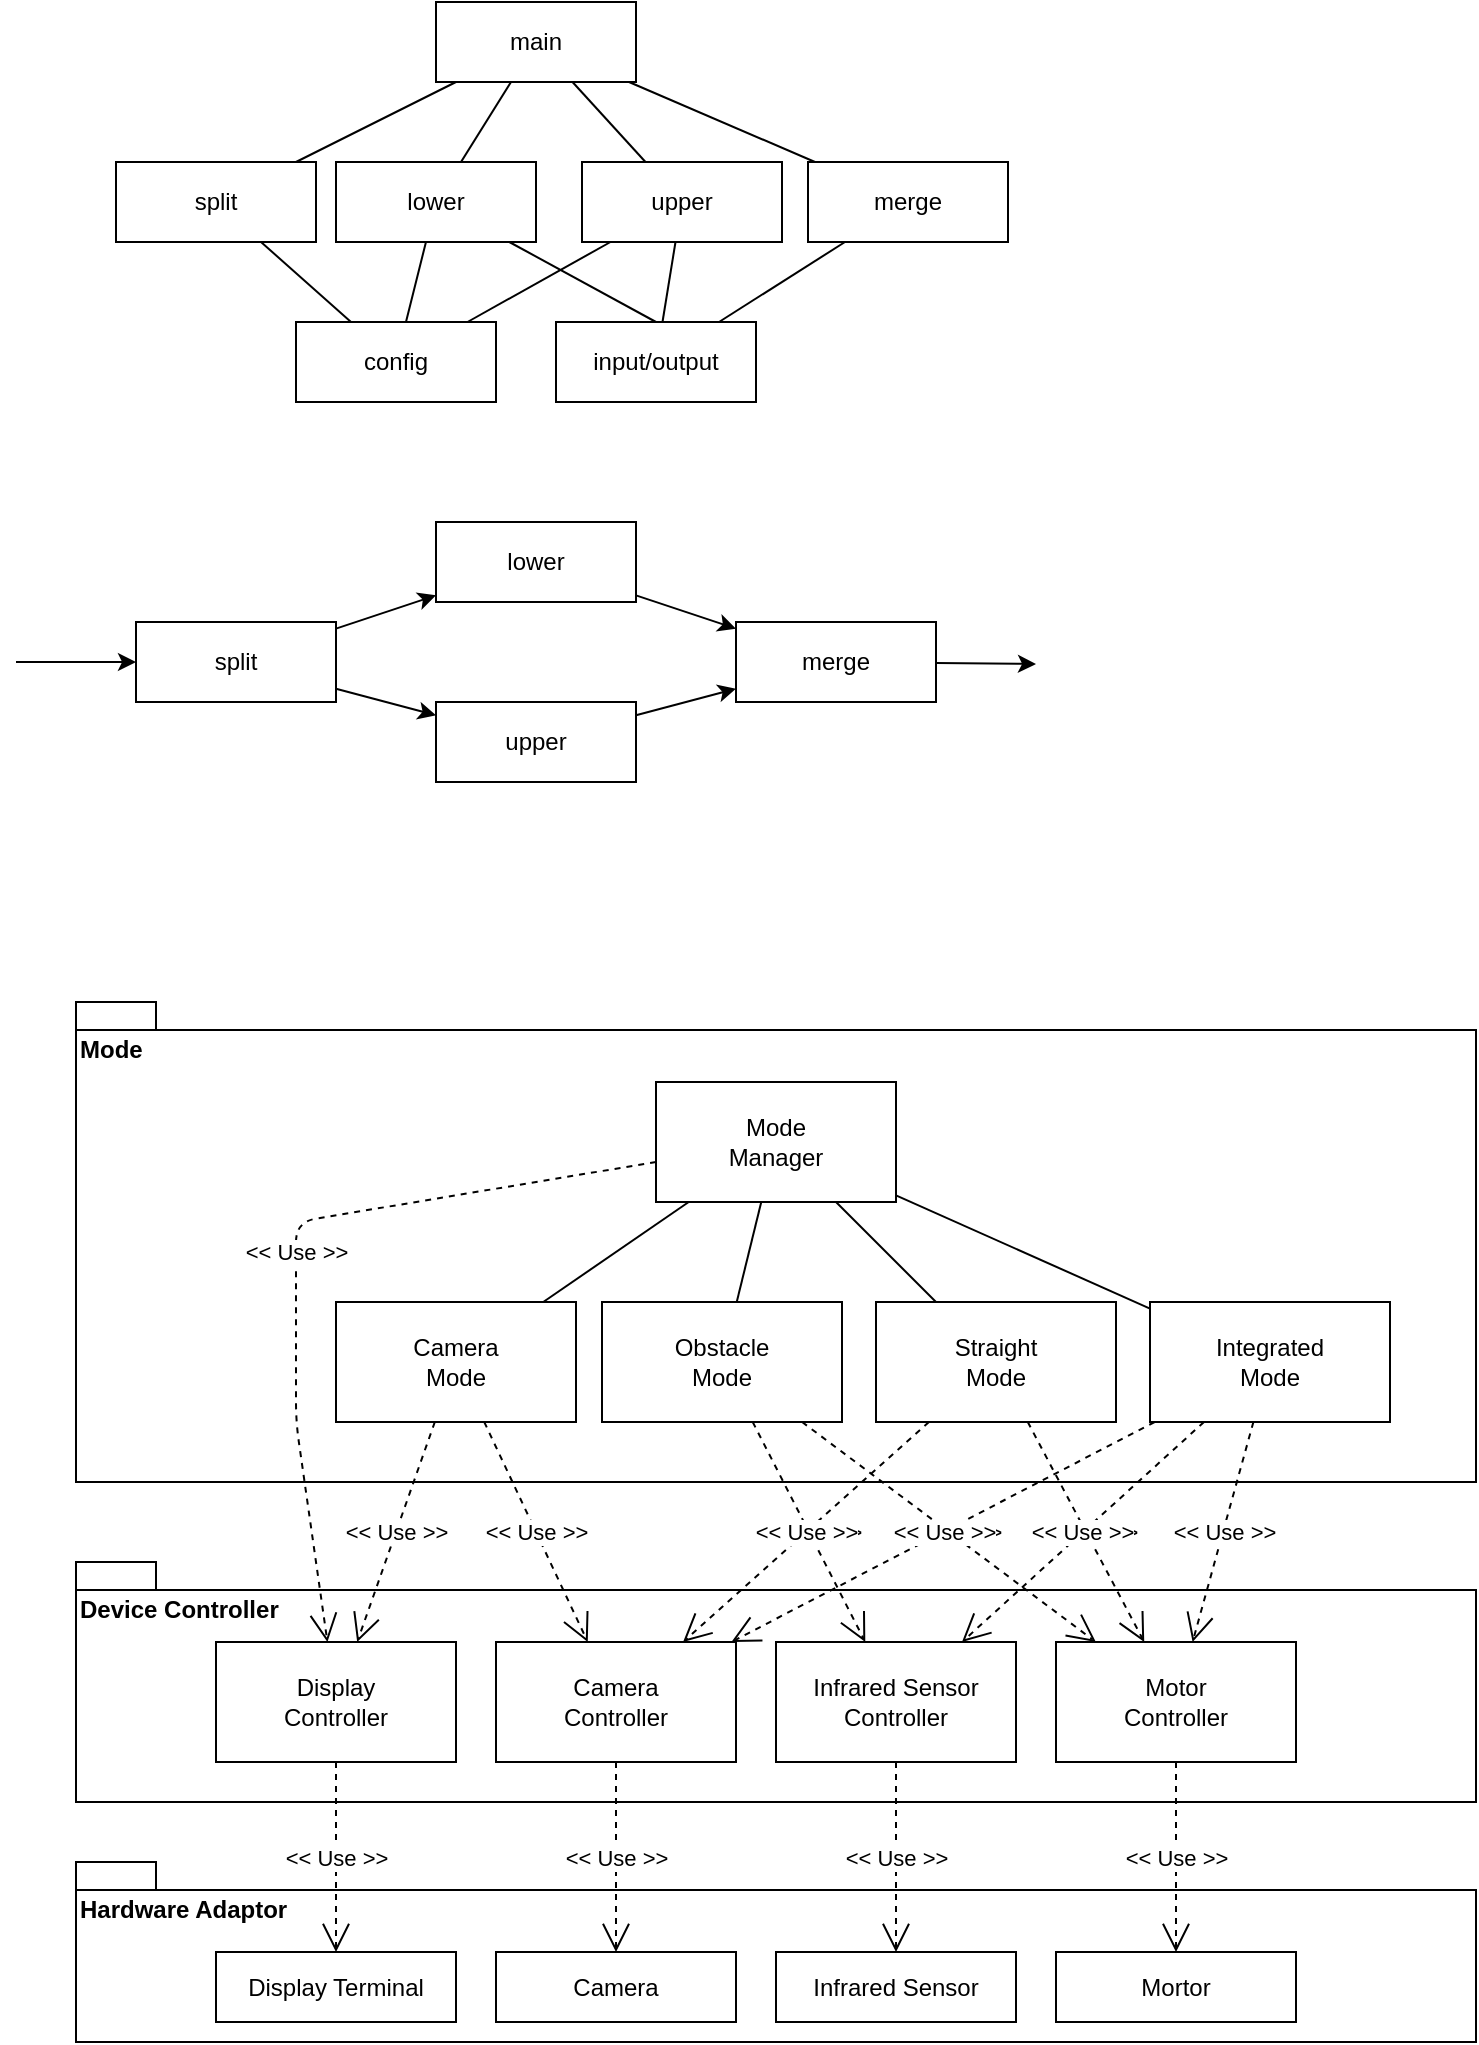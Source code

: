 <mxfile version="12.1.9" type="github" pages="1">
  <diagram id="GqkaJM9YWcRdEgWwe7jv" name="Page-1">
    <mxGraphModel dx="854" dy="436" grid="1" gridSize="10" guides="1" tooltips="1" connect="1" arrows="1" fold="1" page="1" pageScale="1" pageWidth="827" pageHeight="1169" math="0" shadow="0">
      <root>
        <mxCell id="0"/>
        <mxCell id="1" parent="0"/>
        <mxCell id="NLvDaeGnBo0QT0uKcd2r-38" value="Mode" style="shape=folder;fontStyle=1;spacingTop=10;tabWidth=40;tabHeight=14;tabPosition=left;html=1;verticalAlign=top;align=left;" vertex="1" parent="1">
          <mxGeometry x="90" y="570" width="700" height="240" as="geometry"/>
        </mxCell>
        <mxCell id="NLvDaeGnBo0QT0uKcd2r-1" value="main" style="rounded=0;whiteSpace=wrap;html=1;" vertex="1" parent="1">
          <mxGeometry x="270" y="70" width="100" height="40" as="geometry"/>
        </mxCell>
        <mxCell id="NLvDaeGnBo0QT0uKcd2r-2" value="split" style="rounded=0;whiteSpace=wrap;html=1;" vertex="1" parent="1">
          <mxGeometry x="110" y="150" width="100" height="40" as="geometry"/>
        </mxCell>
        <mxCell id="NLvDaeGnBo0QT0uKcd2r-3" value="lower" style="rounded=0;whiteSpace=wrap;html=1;" vertex="1" parent="1">
          <mxGeometry x="220" y="150" width="100" height="40" as="geometry"/>
        </mxCell>
        <mxCell id="NLvDaeGnBo0QT0uKcd2r-4" value="upper" style="rounded=0;whiteSpace=wrap;html=1;" vertex="1" parent="1">
          <mxGeometry x="343" y="150" width="100" height="40" as="geometry"/>
        </mxCell>
        <mxCell id="NLvDaeGnBo0QT0uKcd2r-5" value="merge" style="rounded=0;whiteSpace=wrap;html=1;" vertex="1" parent="1">
          <mxGeometry x="456" y="150" width="100" height="40" as="geometry"/>
        </mxCell>
        <mxCell id="NLvDaeGnBo0QT0uKcd2r-6" value="config" style="rounded=0;whiteSpace=wrap;html=1;" vertex="1" parent="1">
          <mxGeometry x="200" y="230" width="100" height="40" as="geometry"/>
        </mxCell>
        <mxCell id="NLvDaeGnBo0QT0uKcd2r-7" value="input/output" style="rounded=0;whiteSpace=wrap;html=1;" vertex="1" parent="1">
          <mxGeometry x="330" y="230" width="100" height="40" as="geometry"/>
        </mxCell>
        <mxCell id="NLvDaeGnBo0QT0uKcd2r-12" value="" style="endArrow=none;html=1;" edge="1" parent="1" source="NLvDaeGnBo0QT0uKcd2r-2" target="NLvDaeGnBo0QT0uKcd2r-1">
          <mxGeometry width="50" height="50" relative="1" as="geometry">
            <mxPoint x="130" y="340" as="sourcePoint"/>
            <mxPoint x="180" y="290" as="targetPoint"/>
          </mxGeometry>
        </mxCell>
        <mxCell id="NLvDaeGnBo0QT0uKcd2r-13" value="" style="endArrow=none;html=1;" edge="1" parent="1" source="NLvDaeGnBo0QT0uKcd2r-3" target="NLvDaeGnBo0QT0uKcd2r-1">
          <mxGeometry width="50" height="50" relative="1" as="geometry">
            <mxPoint x="225" y="160" as="sourcePoint"/>
            <mxPoint x="295" y="120" as="targetPoint"/>
          </mxGeometry>
        </mxCell>
        <mxCell id="NLvDaeGnBo0QT0uKcd2r-14" value="" style="endArrow=none;html=1;" edge="1" parent="1" source="NLvDaeGnBo0QT0uKcd2r-4" target="NLvDaeGnBo0QT0uKcd2r-1">
          <mxGeometry width="50" height="50" relative="1" as="geometry">
            <mxPoint x="307.5" y="160" as="sourcePoint"/>
            <mxPoint x="322.5" y="120" as="targetPoint"/>
          </mxGeometry>
        </mxCell>
        <mxCell id="NLvDaeGnBo0QT0uKcd2r-15" value="" style="endArrow=none;html=1;" edge="1" parent="1" source="NLvDaeGnBo0QT0uKcd2r-5" target="NLvDaeGnBo0QT0uKcd2r-1">
          <mxGeometry width="50" height="50" relative="1" as="geometry">
            <mxPoint x="399.75" y="160" as="sourcePoint"/>
            <mxPoint x="353.25" y="120" as="targetPoint"/>
          </mxGeometry>
        </mxCell>
        <mxCell id="NLvDaeGnBo0QT0uKcd2r-16" value="" style="endArrow=none;html=1;" edge="1" parent="1" source="NLvDaeGnBo0QT0uKcd2r-5" target="NLvDaeGnBo0QT0uKcd2r-7">
          <mxGeometry width="50" height="50" relative="1" as="geometry">
            <mxPoint x="466" y="160.583" as="sourcePoint"/>
            <mxPoint x="360" y="119.417" as="targetPoint"/>
          </mxGeometry>
        </mxCell>
        <mxCell id="NLvDaeGnBo0QT0uKcd2r-17" value="" style="endArrow=none;html=1;" edge="1" parent="1" source="NLvDaeGnBo0QT0uKcd2r-4" target="NLvDaeGnBo0QT0uKcd2r-6">
          <mxGeometry width="50" height="50" relative="1" as="geometry">
            <mxPoint x="484.5" y="200" as="sourcePoint"/>
            <mxPoint x="421.5" y="240" as="targetPoint"/>
          </mxGeometry>
        </mxCell>
        <mxCell id="NLvDaeGnBo0QT0uKcd2r-18" value="" style="endArrow=none;html=1;" edge="1" parent="1" source="NLvDaeGnBo0QT0uKcd2r-2" target="NLvDaeGnBo0QT0uKcd2r-6">
          <mxGeometry width="50" height="50" relative="1" as="geometry">
            <mxPoint x="367.25" y="200" as="sourcePoint"/>
            <mxPoint x="295.75" y="240" as="targetPoint"/>
          </mxGeometry>
        </mxCell>
        <mxCell id="NLvDaeGnBo0QT0uKcd2r-19" value="" style="endArrow=none;html=1;entryX=0.5;entryY=0;entryDx=0;entryDy=0;" edge="1" parent="1" source="NLvDaeGnBo0QT0uKcd2r-3" target="NLvDaeGnBo0QT0uKcd2r-7">
          <mxGeometry width="50" height="50" relative="1" as="geometry">
            <mxPoint x="208.786" y="200" as="sourcePoint"/>
            <mxPoint x="305.75" y="250" as="targetPoint"/>
          </mxGeometry>
        </mxCell>
        <mxCell id="NLvDaeGnBo0QT0uKcd2r-20" value="" style="endArrow=none;html=1;" edge="1" parent="1" source="NLvDaeGnBo0QT0uKcd2r-4" target="NLvDaeGnBo0QT0uKcd2r-7">
          <mxGeometry width="50" height="50" relative="1" as="geometry">
            <mxPoint x="316.667" y="200" as="sourcePoint"/>
            <mxPoint x="390" y="240" as="targetPoint"/>
          </mxGeometry>
        </mxCell>
        <mxCell id="NLvDaeGnBo0QT0uKcd2r-21" value="" style="endArrow=none;html=1;" edge="1" parent="1" source="NLvDaeGnBo0QT0uKcd2r-3" target="NLvDaeGnBo0QT0uKcd2r-6">
          <mxGeometry width="50" height="50" relative="1" as="geometry">
            <mxPoint x="399.75" y="200" as="sourcePoint"/>
            <mxPoint x="393.25" y="240" as="targetPoint"/>
          </mxGeometry>
        </mxCell>
        <mxCell id="NLvDaeGnBo0QT0uKcd2r-22" value="lower" style="rounded=0;whiteSpace=wrap;html=1;" vertex="1" parent="1">
          <mxGeometry x="270" y="330" width="100" height="40" as="geometry"/>
        </mxCell>
        <mxCell id="NLvDaeGnBo0QT0uKcd2r-23" value="upper" style="rounded=0;whiteSpace=wrap;html=1;" vertex="1" parent="1">
          <mxGeometry x="270" y="420" width="100" height="40" as="geometry"/>
        </mxCell>
        <mxCell id="NLvDaeGnBo0QT0uKcd2r-24" value="split" style="rounded=0;whiteSpace=wrap;html=1;" vertex="1" parent="1">
          <mxGeometry x="120" y="380" width="100" height="40" as="geometry"/>
        </mxCell>
        <mxCell id="NLvDaeGnBo0QT0uKcd2r-25" value="merge" style="rounded=0;whiteSpace=wrap;html=1;" vertex="1" parent="1">
          <mxGeometry x="420" y="380" width="100" height="40" as="geometry"/>
        </mxCell>
        <mxCell id="NLvDaeGnBo0QT0uKcd2r-26" value="" style="endArrow=none;html=1;endFill=0;startArrow=classic;startFill=1;" edge="1" parent="1" source="NLvDaeGnBo0QT0uKcd2r-22" target="NLvDaeGnBo0QT0uKcd2r-24">
          <mxGeometry width="50" height="50" relative="1" as="geometry">
            <mxPoint x="275" y="200" as="sourcePoint"/>
            <mxPoint x="265" y="240" as="targetPoint"/>
          </mxGeometry>
        </mxCell>
        <mxCell id="NLvDaeGnBo0QT0uKcd2r-28" value="" style="endArrow=none;html=1;endFill=0;startArrow=classic;startFill=1;" edge="1" parent="1" source="NLvDaeGnBo0QT0uKcd2r-23" target="NLvDaeGnBo0QT0uKcd2r-24">
          <mxGeometry width="50" height="50" relative="1" as="geometry">
            <mxPoint x="280" y="376.667" as="sourcePoint"/>
            <mxPoint x="230" y="393.333" as="targetPoint"/>
          </mxGeometry>
        </mxCell>
        <mxCell id="NLvDaeGnBo0QT0uKcd2r-30" value="" style="endArrow=none;html=1;endFill=0;startArrow=classic;startFill=1;" edge="1" parent="1" source="NLvDaeGnBo0QT0uKcd2r-25" target="NLvDaeGnBo0QT0uKcd2r-22">
          <mxGeometry width="50" height="50" relative="1" as="geometry">
            <mxPoint x="280" y="376.667" as="sourcePoint"/>
            <mxPoint x="230" y="393.333" as="targetPoint"/>
          </mxGeometry>
        </mxCell>
        <mxCell id="NLvDaeGnBo0QT0uKcd2r-31" value="" style="endArrow=none;html=1;endFill=0;startArrow=classic;startFill=1;" edge="1" parent="1" source="NLvDaeGnBo0QT0uKcd2r-25" target="NLvDaeGnBo0QT0uKcd2r-23">
          <mxGeometry width="50" height="50" relative="1" as="geometry">
            <mxPoint x="430" y="393.333" as="sourcePoint"/>
            <mxPoint x="380" y="376.667" as="targetPoint"/>
          </mxGeometry>
        </mxCell>
        <mxCell id="NLvDaeGnBo0QT0uKcd2r-32" value="" style="endArrow=none;html=1;endFill=0;startArrow=classic;startFill=1;" edge="1" parent="1" source="NLvDaeGnBo0QT0uKcd2r-24">
          <mxGeometry width="50" height="50" relative="1" as="geometry">
            <mxPoint x="430" y="423.333" as="sourcePoint"/>
            <mxPoint x="60" y="400" as="targetPoint"/>
          </mxGeometry>
        </mxCell>
        <mxCell id="NLvDaeGnBo0QT0uKcd2r-34" value="" style="endArrow=none;html=1;endFill=0;startArrow=classic;startFill=1;" edge="1" parent="1" target="NLvDaeGnBo0QT0uKcd2r-25">
          <mxGeometry width="50" height="50" relative="1" as="geometry">
            <mxPoint x="570" y="401" as="sourcePoint"/>
            <mxPoint x="70" y="410" as="targetPoint"/>
          </mxGeometry>
        </mxCell>
        <mxCell id="NLvDaeGnBo0QT0uKcd2r-35" value="Mode&lt;br&gt;Manager" style="rounded=0;whiteSpace=wrap;html=1;" vertex="1" parent="1">
          <mxGeometry x="380" y="610" width="120" height="60" as="geometry"/>
        </mxCell>
        <mxCell id="NLvDaeGnBo0QT0uKcd2r-36" value="Camera&lt;br&gt;Mode" style="rounded=0;whiteSpace=wrap;html=1;" vertex="1" parent="1">
          <mxGeometry x="220" y="720" width="120" height="60" as="geometry"/>
        </mxCell>
        <mxCell id="NLvDaeGnBo0QT0uKcd2r-39" value="Obstacle&lt;br&gt;Mode" style="rounded=0;whiteSpace=wrap;html=1;" vertex="1" parent="1">
          <mxGeometry x="353" y="720" width="120" height="60" as="geometry"/>
        </mxCell>
        <mxCell id="NLvDaeGnBo0QT0uKcd2r-40" value="Straight&lt;br&gt;Mode" style="rounded=0;whiteSpace=wrap;html=1;" vertex="1" parent="1">
          <mxGeometry x="490" y="720" width="120" height="60" as="geometry"/>
        </mxCell>
        <mxCell id="NLvDaeGnBo0QT0uKcd2r-42" value="Integrated&lt;br&gt;Mode" style="rounded=0;whiteSpace=wrap;html=1;" vertex="1" parent="1">
          <mxGeometry x="627" y="720" width="120" height="60" as="geometry"/>
        </mxCell>
        <mxCell id="NLvDaeGnBo0QT0uKcd2r-45" value="Device Controller" style="shape=folder;fontStyle=1;spacingTop=10;tabWidth=40;tabHeight=14;tabPosition=left;html=1;verticalAlign=top;align=left;" vertex="1" parent="1">
          <mxGeometry x="90" y="850" width="700" height="120" as="geometry"/>
        </mxCell>
        <mxCell id="NLvDaeGnBo0QT0uKcd2r-46" value="Camera&lt;br&gt;Controller" style="rounded=0;whiteSpace=wrap;html=1;" vertex="1" parent="1">
          <mxGeometry x="300" y="890" width="120" height="60" as="geometry"/>
        </mxCell>
        <mxCell id="NLvDaeGnBo0QT0uKcd2r-48" value="Infrared Sensor&lt;br&gt;Controller" style="rounded=0;whiteSpace=wrap;html=1;" vertex="1" parent="1">
          <mxGeometry x="440" y="890" width="120" height="60" as="geometry"/>
        </mxCell>
        <mxCell id="NLvDaeGnBo0QT0uKcd2r-49" value="Motor&lt;br&gt;Controller" style="rounded=0;whiteSpace=wrap;html=1;" vertex="1" parent="1">
          <mxGeometry x="580" y="890" width="120" height="60" as="geometry"/>
        </mxCell>
        <mxCell id="NLvDaeGnBo0QT0uKcd2r-50" value="Display&lt;br&gt;Controller" style="rounded=0;whiteSpace=wrap;html=1;" vertex="1" parent="1">
          <mxGeometry x="160" y="890" width="120" height="60" as="geometry"/>
        </mxCell>
        <mxCell id="NLvDaeGnBo0QT0uKcd2r-51" value="Hardware Adaptor" style="shape=folder;fontStyle=1;spacingTop=10;tabWidth=40;tabHeight=14;tabPosition=left;html=1;verticalAlign=top;align=left;" vertex="1" parent="1">
          <mxGeometry x="90" y="1000" width="700" height="90" as="geometry"/>
        </mxCell>
        <mxCell id="NLvDaeGnBo0QT0uKcd2r-52" value="Display Terminal" style="rounded=0;whiteSpace=wrap;html=1;" vertex="1" parent="1">
          <mxGeometry x="160" y="1045" width="120" height="35" as="geometry"/>
        </mxCell>
        <mxCell id="NLvDaeGnBo0QT0uKcd2r-53" value="Camera" style="rounded=0;whiteSpace=wrap;html=1;" vertex="1" parent="1">
          <mxGeometry x="300" y="1045" width="120" height="35" as="geometry"/>
        </mxCell>
        <mxCell id="NLvDaeGnBo0QT0uKcd2r-54" value="Infrared Sensor" style="rounded=0;whiteSpace=wrap;html=1;" vertex="1" parent="1">
          <mxGeometry x="440" y="1045" width="120" height="35" as="geometry"/>
        </mxCell>
        <mxCell id="NLvDaeGnBo0QT0uKcd2r-55" value="Mortor" style="rounded=0;whiteSpace=wrap;html=1;" vertex="1" parent="1">
          <mxGeometry x="580" y="1045" width="120" height="35" as="geometry"/>
        </mxCell>
        <mxCell id="NLvDaeGnBo0QT0uKcd2r-56" value="&amp;lt;&amp;lt; Use &amp;gt;&amp;gt;" style="endArrow=open;endSize=12;dashed=1;html=1;" edge="1" parent="1" source="NLvDaeGnBo0QT0uKcd2r-35" target="NLvDaeGnBo0QT0uKcd2r-50">
          <mxGeometry width="160" relative="1" as="geometry">
            <mxPoint x="50" y="1080" as="sourcePoint"/>
            <mxPoint x="240" y="728.462" as="targetPoint"/>
            <Array as="points">
              <mxPoint x="200" y="680"/>
              <mxPoint x="200" y="780"/>
            </Array>
          </mxGeometry>
        </mxCell>
        <mxCell id="NLvDaeGnBo0QT0uKcd2r-62" value="&amp;lt;&amp;lt; Use &amp;gt;&amp;gt;" style="endArrow=open;endSize=12;dashed=1;html=1;" edge="1" parent="1" source="NLvDaeGnBo0QT0uKcd2r-36" target="NLvDaeGnBo0QT0uKcd2r-46">
          <mxGeometry width="160" relative="1" as="geometry">
            <mxPoint x="190" y="795" as="sourcePoint"/>
            <mxPoint x="249.13" y="880" as="targetPoint"/>
          </mxGeometry>
        </mxCell>
        <mxCell id="NLvDaeGnBo0QT0uKcd2r-63" value="&amp;lt;&amp;lt; Use &amp;gt;&amp;gt;" style="endArrow=open;endSize=12;dashed=1;html=1;" edge="1" parent="1" source="NLvDaeGnBo0QT0uKcd2r-36" target="NLvDaeGnBo0QT0uKcd2r-50">
          <mxGeometry width="160" relative="1" as="geometry">
            <mxPoint x="336.552" y="795" as="sourcePoint"/>
            <mxPoint x="383.448" y="880" as="targetPoint"/>
          </mxGeometry>
        </mxCell>
        <mxCell id="NLvDaeGnBo0QT0uKcd2r-65" value="&amp;lt;&amp;lt; Use &amp;gt;&amp;gt;" style="endArrow=open;endSize=12;dashed=1;html=1;" edge="1" parent="1" source="NLvDaeGnBo0QT0uKcd2r-39" target="NLvDaeGnBo0QT0uKcd2r-48">
          <mxGeometry width="160" relative="1" as="geometry">
            <mxPoint x="411.683" y="795" as="sourcePoint"/>
            <mxPoint x="290.345" y="890" as="targetPoint"/>
          </mxGeometry>
        </mxCell>
        <mxCell id="NLvDaeGnBo0QT0uKcd2r-66" value="&amp;lt;&amp;lt; Use &amp;gt;&amp;gt;" style="endArrow=open;endSize=12;dashed=1;html=1;" edge="1" parent="1" source="NLvDaeGnBo0QT0uKcd2r-40" target="NLvDaeGnBo0QT0uKcd2r-49">
          <mxGeometry width="160" relative="1" as="geometry">
            <mxPoint x="466.552" y="795" as="sourcePoint"/>
            <mxPoint x="513.448" y="880" as="targetPoint"/>
          </mxGeometry>
        </mxCell>
        <mxCell id="NLvDaeGnBo0QT0uKcd2r-67" value="&amp;lt;&amp;lt; Use &amp;gt;&amp;gt;" style="endArrow=open;endSize=12;dashed=1;html=1;" edge="1" parent="1" source="NLvDaeGnBo0QT0uKcd2r-39" target="NLvDaeGnBo0QT0uKcd2r-49">
          <mxGeometry width="160" relative="1" as="geometry">
            <mxPoint x="596.552" y="795" as="sourcePoint"/>
            <mxPoint x="643.448" y="880" as="targetPoint"/>
          </mxGeometry>
        </mxCell>
        <mxCell id="NLvDaeGnBo0QT0uKcd2r-68" value="" style="endArrow=none;html=1;" edge="1" parent="1" source="NLvDaeGnBo0QT0uKcd2r-36" target="NLvDaeGnBo0QT0uKcd2r-35">
          <mxGeometry width="50" height="50" relative="1" as="geometry">
            <mxPoint x="50" y="1130" as="sourcePoint"/>
            <mxPoint x="100" y="1080" as="targetPoint"/>
          </mxGeometry>
        </mxCell>
        <mxCell id="NLvDaeGnBo0QT0uKcd2r-69" value="" style="endArrow=none;html=1;" edge="1" parent="1" source="NLvDaeGnBo0QT0uKcd2r-39" target="NLvDaeGnBo0QT0uKcd2r-35">
          <mxGeometry width="50" height="50" relative="1" as="geometry">
            <mxPoint x="353.913" y="735" as="sourcePoint"/>
            <mxPoint x="416.087" y="680" as="targetPoint"/>
          </mxGeometry>
        </mxCell>
        <mxCell id="NLvDaeGnBo0QT0uKcd2r-70" value="" style="endArrow=none;html=1;" edge="1" parent="1" source="NLvDaeGnBo0QT0uKcd2r-40" target="NLvDaeGnBo0QT0uKcd2r-35">
          <mxGeometry width="50" height="50" relative="1" as="geometry">
            <mxPoint x="450" y="735" as="sourcePoint"/>
            <mxPoint x="450" y="680" as="targetPoint"/>
          </mxGeometry>
        </mxCell>
        <mxCell id="NLvDaeGnBo0QT0uKcd2r-71" value="" style="endArrow=none;html=1;" edge="1" parent="1" source="NLvDaeGnBo0QT0uKcd2r-42" target="NLvDaeGnBo0QT0uKcd2r-35">
          <mxGeometry width="50" height="50" relative="1" as="geometry">
            <mxPoint x="546.087" y="735" as="sourcePoint"/>
            <mxPoint x="483.913" y="680" as="targetPoint"/>
          </mxGeometry>
        </mxCell>
        <mxCell id="NLvDaeGnBo0QT0uKcd2r-72" value="&amp;lt;&amp;lt; Use &amp;gt;&amp;gt;" style="endArrow=open;endSize=12;dashed=1;html=1;" edge="1" parent="1" source="NLvDaeGnBo0QT0uKcd2r-40" target="NLvDaeGnBo0QT0uKcd2r-46">
          <mxGeometry width="160" relative="1" as="geometry">
            <mxPoint x="578" y="790" as="sourcePoint"/>
            <mxPoint x="632" y="880" as="targetPoint"/>
          </mxGeometry>
        </mxCell>
        <mxCell id="NLvDaeGnBo0QT0uKcd2r-73" value="&amp;lt;&amp;lt; Use &amp;gt;&amp;gt;" style="endArrow=open;endSize=12;dashed=1;html=1;" edge="1" parent="1" source="NLvDaeGnBo0QT0uKcd2r-42" target="NLvDaeGnBo0QT0uKcd2r-46">
          <mxGeometry width="160" relative="1" as="geometry">
            <mxPoint x="522" y="790" as="sourcePoint"/>
            <mxPoint x="408" y="880" as="targetPoint"/>
          </mxGeometry>
        </mxCell>
        <mxCell id="NLvDaeGnBo0QT0uKcd2r-74" value="&amp;lt;&amp;lt; Use &amp;gt;&amp;gt;" style="endArrow=open;endSize=12;dashed=1;html=1;" edge="1" parent="1" source="NLvDaeGnBo0QT0uKcd2r-42" target="NLvDaeGnBo0QT0uKcd2r-48">
          <mxGeometry width="160" relative="1" as="geometry">
            <mxPoint x="637" y="787.523" as="sourcePoint"/>
            <mxPoint x="430" y="882.477" as="targetPoint"/>
          </mxGeometry>
        </mxCell>
        <mxCell id="NLvDaeGnBo0QT0uKcd2r-75" value="&amp;lt;&amp;lt; Use &amp;gt;&amp;gt;" style="endArrow=open;endSize=12;dashed=1;html=1;" edge="1" parent="1" source="NLvDaeGnBo0QT0uKcd2r-42" target="NLvDaeGnBo0QT0uKcd2r-49">
          <mxGeometry width="160" relative="1" as="geometry">
            <mxPoint x="659.6" y="790" as="sourcePoint"/>
            <mxPoint x="547.4" y="880" as="targetPoint"/>
          </mxGeometry>
        </mxCell>
        <mxCell id="NLvDaeGnBo0QT0uKcd2r-76" value="&amp;lt;&amp;lt; Use &amp;gt;&amp;gt;" style="endArrow=open;endSize=12;dashed=1;html=1;" edge="1" parent="1" source="NLvDaeGnBo0QT0uKcd2r-50" target="NLvDaeGnBo0QT0uKcd2r-52">
          <mxGeometry width="160" relative="1" as="geometry">
            <mxPoint x="278" y="810" as="sourcePoint"/>
            <mxPoint x="242" y="900" as="targetPoint"/>
          </mxGeometry>
        </mxCell>
        <mxCell id="NLvDaeGnBo0QT0uKcd2r-77" value="&amp;lt;&amp;lt; Use &amp;gt;&amp;gt;" style="endArrow=open;endSize=12;dashed=1;html=1;" edge="1" parent="1" source="NLvDaeGnBo0QT0uKcd2r-46" target="NLvDaeGnBo0QT0uKcd2r-53">
          <mxGeometry width="160" relative="1" as="geometry">
            <mxPoint x="230" y="960" as="sourcePoint"/>
            <mxPoint x="230" y="1045" as="targetPoint"/>
          </mxGeometry>
        </mxCell>
        <mxCell id="NLvDaeGnBo0QT0uKcd2r-78" value="&amp;lt;&amp;lt; Use &amp;gt;&amp;gt;" style="endArrow=open;endSize=12;dashed=1;html=1;" edge="1" parent="1" source="NLvDaeGnBo0QT0uKcd2r-48" target="NLvDaeGnBo0QT0uKcd2r-54">
          <mxGeometry width="160" relative="1" as="geometry">
            <mxPoint x="370" y="960" as="sourcePoint"/>
            <mxPoint x="370" y="1045" as="targetPoint"/>
          </mxGeometry>
        </mxCell>
        <mxCell id="NLvDaeGnBo0QT0uKcd2r-79" value="&amp;lt;&amp;lt; Use &amp;gt;&amp;gt;" style="endArrow=open;endSize=12;dashed=1;html=1;" edge="1" parent="1" source="NLvDaeGnBo0QT0uKcd2r-49" target="NLvDaeGnBo0QT0uKcd2r-55">
          <mxGeometry width="160" relative="1" as="geometry">
            <mxPoint x="510" y="960" as="sourcePoint"/>
            <mxPoint x="510" y="1045" as="targetPoint"/>
          </mxGeometry>
        </mxCell>
      </root>
    </mxGraphModel>
  </diagram>
</mxfile>
